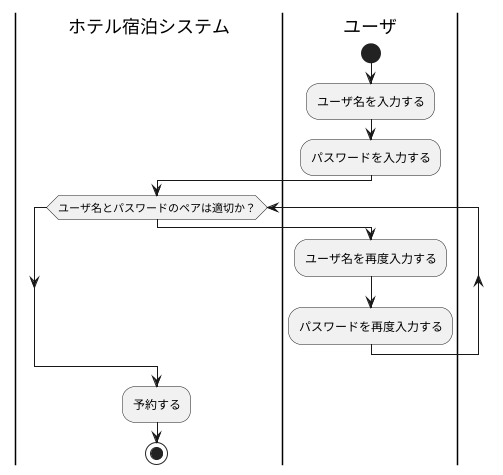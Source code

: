 @startuml 7-1
|ホテル宿泊システム|
|ユーザ|

|ユーザ|
start
:ユーザ名を入力する;
:パスワードを入力する;
|ホテル宿泊システム|
while (ユーザ名とパスワードのペアは適切か？)
|ユーザ|
:ユーザ名を再度入力する;
:パスワードを再度入力する;
endwhile
|ホテル宿泊システム|
:予約する;
stop
@enduml